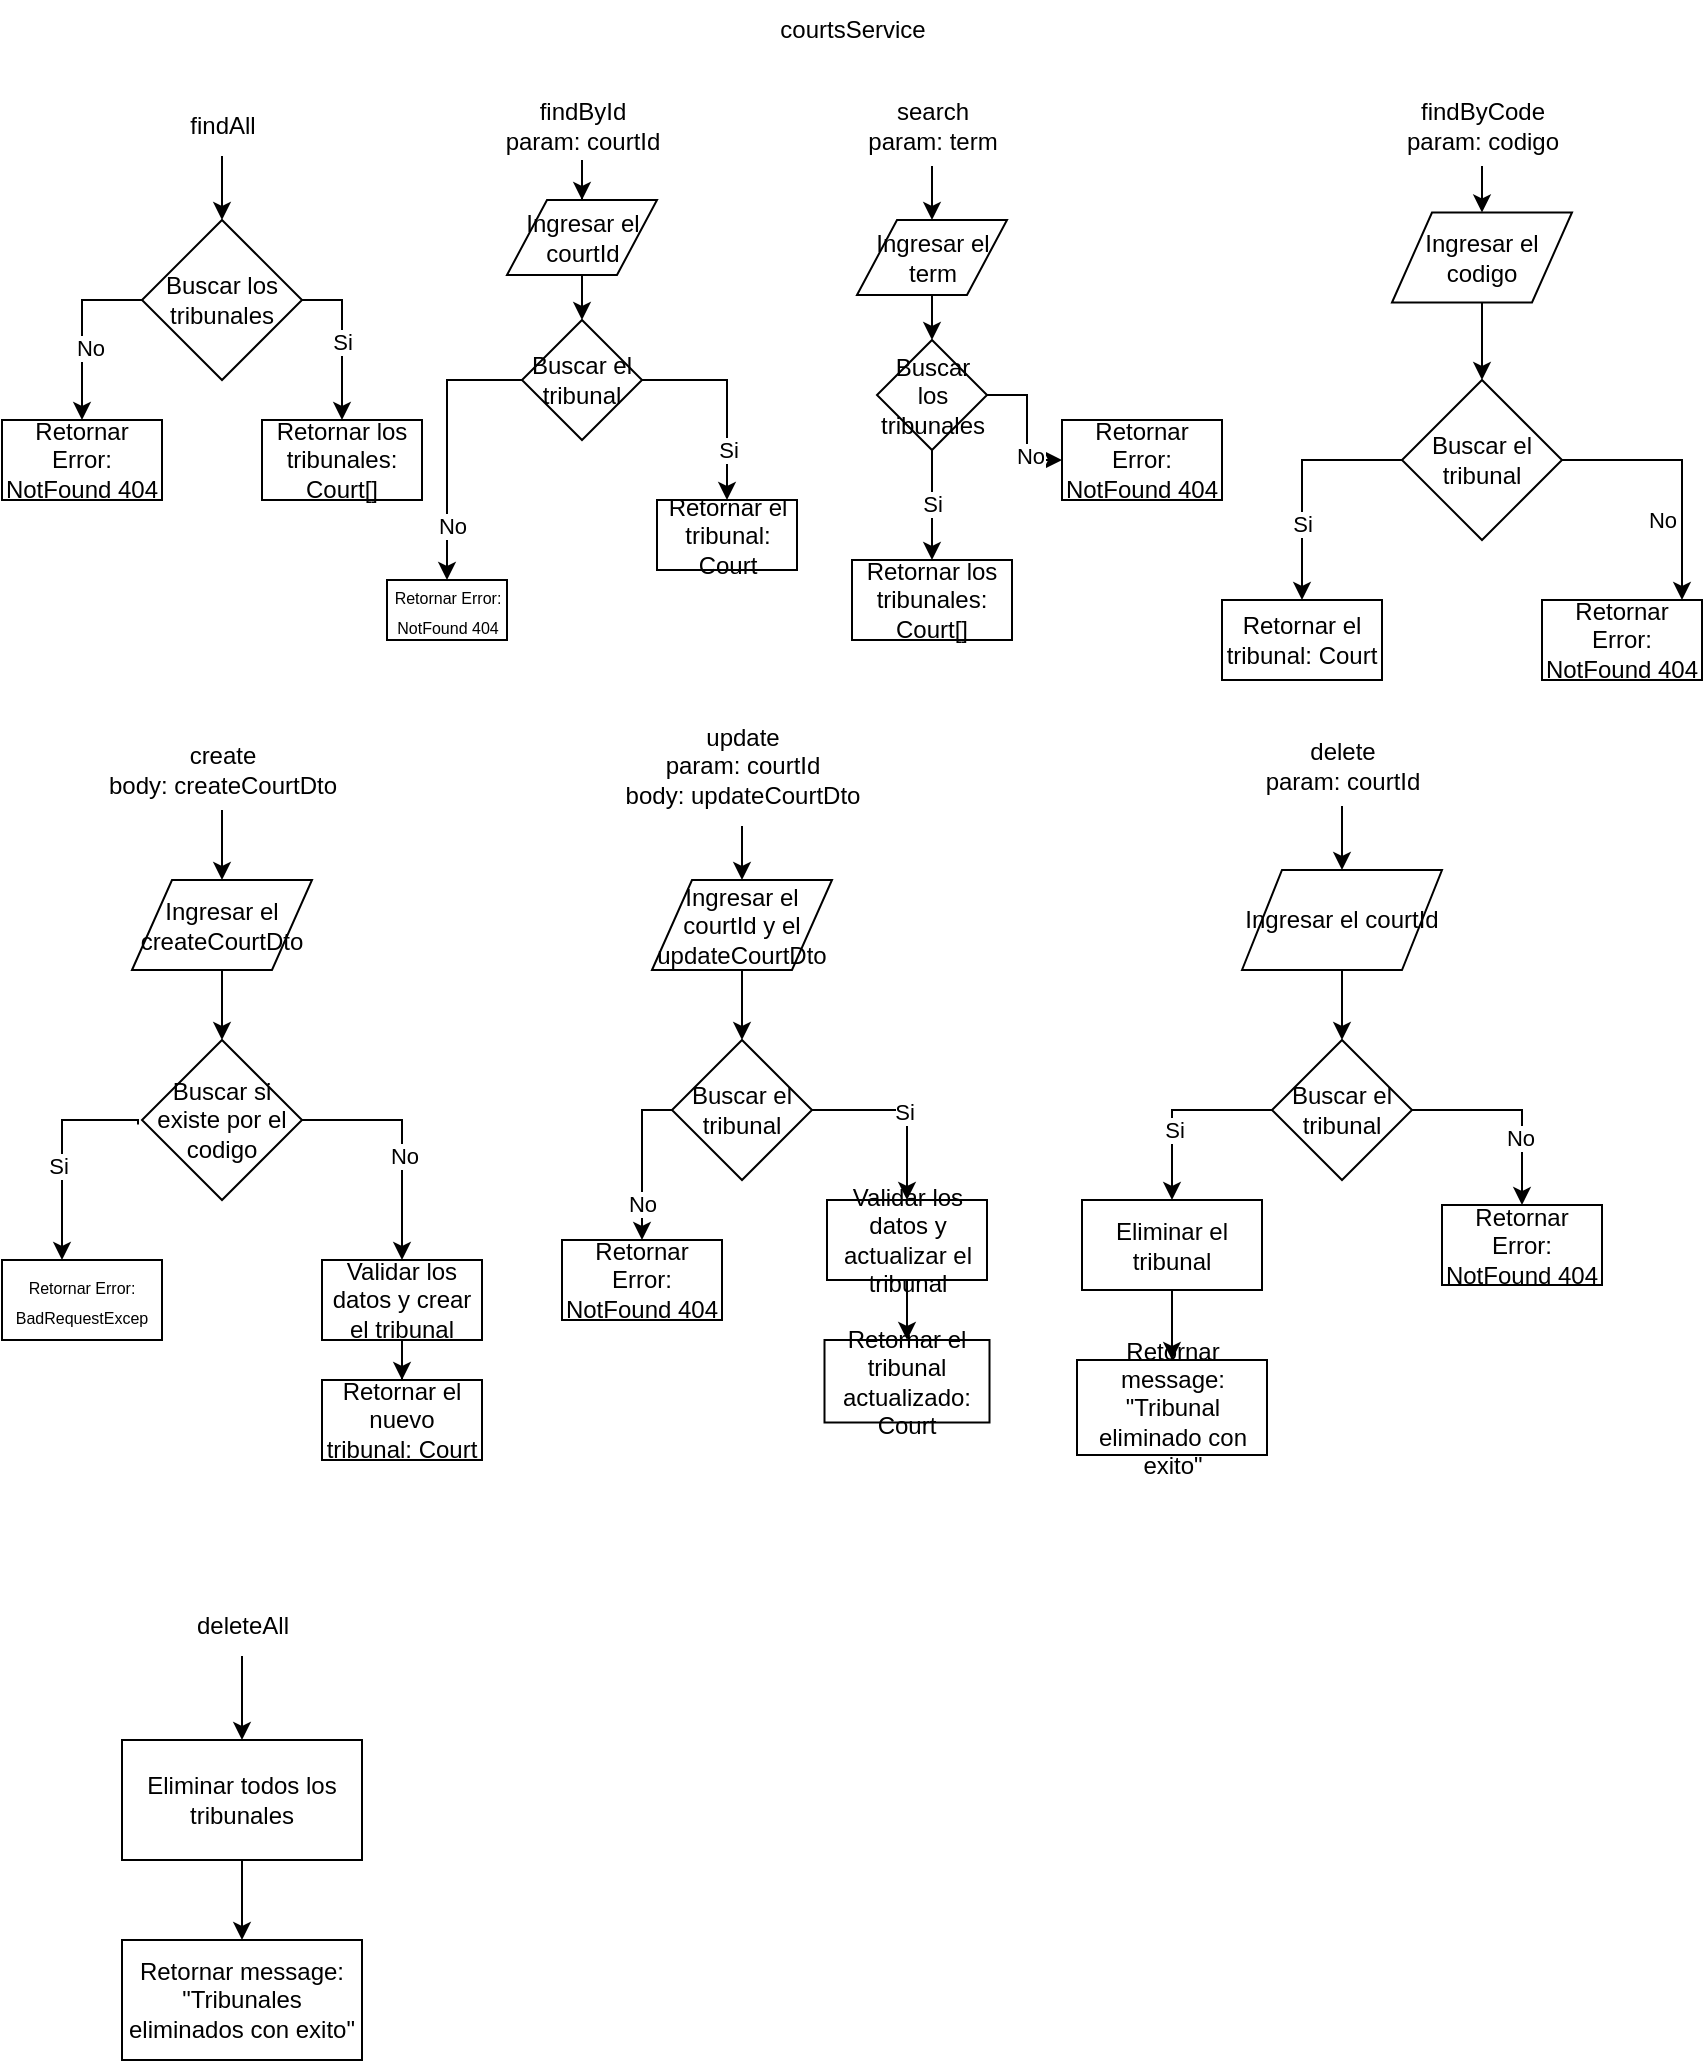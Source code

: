 <mxfile version="24.7.17">
  <diagram name="Página-1" id="G7amNYVhqQyI5fqwSNUv">
    <mxGraphModel dx="1643" dy="835" grid="1" gridSize="10" guides="1" tooltips="1" connect="1" arrows="1" fold="1" page="1" pageScale="1" pageWidth="850" pageHeight="1100" math="0" shadow="0">
      <root>
        <mxCell id="0" />
        <mxCell id="1" parent="0" />
        <mxCell id="rqSsL1hfl206YyGoqaIQ-1" value="courtsService" style="text;html=1;align=center;verticalAlign=middle;resizable=0;points=[];autosize=1;strokeColor=none;fillColor=none;" vertex="1" parent="1">
          <mxGeometry x="375" y="40" width="100" height="30" as="geometry" />
        </mxCell>
        <mxCell id="rqSsL1hfl206YyGoqaIQ-6" style="edgeStyle=orthogonalEdgeStyle;rounded=0;orthogonalLoop=1;jettySize=auto;html=1;" edge="1" parent="1" source="rqSsL1hfl206YyGoqaIQ-2" target="rqSsL1hfl206YyGoqaIQ-7">
          <mxGeometry relative="1" as="geometry">
            <mxPoint x="110" y="150" as="targetPoint" />
          </mxGeometry>
        </mxCell>
        <mxCell id="rqSsL1hfl206YyGoqaIQ-2" value="findAll" style="text;html=1;align=center;verticalAlign=middle;resizable=0;points=[];autosize=1;strokeColor=none;fillColor=none;" vertex="1" parent="1">
          <mxGeometry x="80" y="88" width="60" height="30" as="geometry" />
        </mxCell>
        <mxCell id="rqSsL1hfl206YyGoqaIQ-16" style="edgeStyle=orthogonalEdgeStyle;rounded=0;orthogonalLoop=1;jettySize=auto;html=1;" edge="1" parent="1" source="rqSsL1hfl206YyGoqaIQ-3" target="rqSsL1hfl206YyGoqaIQ-18">
          <mxGeometry relative="1" as="geometry">
            <mxPoint x="290" y="150" as="targetPoint" />
          </mxGeometry>
        </mxCell>
        <mxCell id="rqSsL1hfl206YyGoqaIQ-3" value="&lt;div&gt;findById&lt;/div&gt;&lt;div&gt;param: courtId&lt;br&gt;&lt;/div&gt;" style="text;html=1;align=center;verticalAlign=middle;resizable=0;points=[];autosize=1;strokeColor=none;fillColor=none;" vertex="1" parent="1">
          <mxGeometry x="240" y="83" width="100" height="40" as="geometry" />
        </mxCell>
        <mxCell id="rqSsL1hfl206YyGoqaIQ-28" style="edgeStyle=orthogonalEdgeStyle;rounded=0;orthogonalLoop=1;jettySize=auto;html=1;" edge="1" parent="1" source="rqSsL1hfl206YyGoqaIQ-4" target="rqSsL1hfl206YyGoqaIQ-29">
          <mxGeometry relative="1" as="geometry">
            <mxPoint x="465" y="150.0" as="targetPoint" />
          </mxGeometry>
        </mxCell>
        <mxCell id="rqSsL1hfl206YyGoqaIQ-4" value="&lt;div&gt;search&lt;/div&gt;&lt;div&gt;param: term&lt;br&gt;&lt;/div&gt;" style="text;html=1;align=center;verticalAlign=middle;resizable=0;points=[];autosize=1;strokeColor=none;fillColor=none;" vertex="1" parent="1">
          <mxGeometry x="420" y="83" width="90" height="40" as="geometry" />
        </mxCell>
        <mxCell id="rqSsL1hfl206YyGoqaIQ-38" style="edgeStyle=orthogonalEdgeStyle;rounded=0;orthogonalLoop=1;jettySize=auto;html=1;" edge="1" parent="1" source="rqSsL1hfl206YyGoqaIQ-5" target="rqSsL1hfl206YyGoqaIQ-39">
          <mxGeometry relative="1" as="geometry">
            <mxPoint x="740" y="150" as="targetPoint" />
          </mxGeometry>
        </mxCell>
        <mxCell id="rqSsL1hfl206YyGoqaIQ-5" value="&lt;div&gt;findByCode&lt;/div&gt;&lt;div&gt;param: codigo&lt;br&gt;&lt;/div&gt;" style="text;html=1;align=center;verticalAlign=middle;resizable=0;points=[];autosize=1;strokeColor=none;fillColor=none;" vertex="1" parent="1">
          <mxGeometry x="690" y="83" width="100" height="40" as="geometry" />
        </mxCell>
        <mxCell id="rqSsL1hfl206YyGoqaIQ-8" style="edgeStyle=orthogonalEdgeStyle;rounded=0;orthogonalLoop=1;jettySize=auto;html=1;" edge="1" parent="1" source="rqSsL1hfl206YyGoqaIQ-7" target="rqSsL1hfl206YyGoqaIQ-10">
          <mxGeometry relative="1" as="geometry">
            <mxPoint x="30" y="270" as="targetPoint" />
            <Array as="points">
              <mxPoint x="40" y="190" />
            </Array>
          </mxGeometry>
        </mxCell>
        <mxCell id="rqSsL1hfl206YyGoqaIQ-9" value="No" style="edgeLabel;html=1;align=center;verticalAlign=middle;resizable=0;points=[];" vertex="1" connectable="0" parent="rqSsL1hfl206YyGoqaIQ-8">
          <mxGeometry x="0.196" y="4" relative="1" as="geometry">
            <mxPoint as="offset" />
          </mxGeometry>
        </mxCell>
        <mxCell id="rqSsL1hfl206YyGoqaIQ-12" style="edgeStyle=orthogonalEdgeStyle;rounded=0;orthogonalLoop=1;jettySize=auto;html=1;exitX=1;exitY=0.5;exitDx=0;exitDy=0;" edge="1" parent="1" source="rqSsL1hfl206YyGoqaIQ-7" target="rqSsL1hfl206YyGoqaIQ-14">
          <mxGeometry relative="1" as="geometry">
            <mxPoint x="170" y="250" as="targetPoint" />
          </mxGeometry>
        </mxCell>
        <mxCell id="rqSsL1hfl206YyGoqaIQ-13" value="Si" style="edgeLabel;html=1;align=center;verticalAlign=middle;resizable=0;points=[];" vertex="1" connectable="0" parent="rqSsL1hfl206YyGoqaIQ-12">
          <mxGeometry x="0.019" relative="1" as="geometry">
            <mxPoint as="offset" />
          </mxGeometry>
        </mxCell>
        <mxCell id="rqSsL1hfl206YyGoqaIQ-7" value="Buscar los tribunales" style="rhombus;whiteSpace=wrap;html=1;" vertex="1" parent="1">
          <mxGeometry x="70" y="150" width="80" height="80" as="geometry" />
        </mxCell>
        <mxCell id="rqSsL1hfl206YyGoqaIQ-10" value="Retornar Error: NotFound 404" style="rounded=0;whiteSpace=wrap;html=1;" vertex="1" parent="1">
          <mxGeometry y="250" width="80" height="40" as="geometry" />
        </mxCell>
        <mxCell id="rqSsL1hfl206YyGoqaIQ-14" value="Retornar los tribunales: Court[]" style="rounded=0;whiteSpace=wrap;html=1;" vertex="1" parent="1">
          <mxGeometry x="130" y="250" width="80" height="40" as="geometry" />
        </mxCell>
        <mxCell id="rqSsL1hfl206YyGoqaIQ-19" style="edgeStyle=orthogonalEdgeStyle;rounded=0;orthogonalLoop=1;jettySize=auto;html=1;" edge="1" parent="1" source="rqSsL1hfl206YyGoqaIQ-18" target="rqSsL1hfl206YyGoqaIQ-20">
          <mxGeometry relative="1" as="geometry">
            <mxPoint x="290" y="200" as="targetPoint" />
          </mxGeometry>
        </mxCell>
        <mxCell id="rqSsL1hfl206YyGoqaIQ-18" value="Ingresar el courtId" style="shape=parallelogram;perimeter=parallelogramPerimeter;whiteSpace=wrap;html=1;fixedSize=1;" vertex="1" parent="1">
          <mxGeometry x="252.5" y="140" width="75" height="37.5" as="geometry" />
        </mxCell>
        <mxCell id="rqSsL1hfl206YyGoqaIQ-21" style="edgeStyle=orthogonalEdgeStyle;rounded=0;orthogonalLoop=1;jettySize=auto;html=1;" edge="1" parent="1" source="rqSsL1hfl206YyGoqaIQ-20" target="rqSsL1hfl206YyGoqaIQ-22">
          <mxGeometry relative="1" as="geometry">
            <mxPoint x="230" y="310" as="targetPoint" />
          </mxGeometry>
        </mxCell>
        <mxCell id="rqSsL1hfl206YyGoqaIQ-23" value="No" style="edgeLabel;html=1;align=center;verticalAlign=middle;resizable=0;points=[];" vertex="1" connectable="0" parent="rqSsL1hfl206YyGoqaIQ-21">
          <mxGeometry x="0.599" y="2" relative="1" as="geometry">
            <mxPoint as="offset" />
          </mxGeometry>
        </mxCell>
        <mxCell id="rqSsL1hfl206YyGoqaIQ-24" style="edgeStyle=orthogonalEdgeStyle;rounded=0;orthogonalLoop=1;jettySize=auto;html=1;" edge="1" parent="1" source="rqSsL1hfl206YyGoqaIQ-20" target="rqSsL1hfl206YyGoqaIQ-27">
          <mxGeometry relative="1" as="geometry">
            <mxPoint x="340" y="300" as="targetPoint" />
          </mxGeometry>
        </mxCell>
        <mxCell id="rqSsL1hfl206YyGoqaIQ-25" value="Si" style="edgeLabel;html=1;align=center;verticalAlign=middle;resizable=0;points=[];" vertex="1" connectable="0" parent="rqSsL1hfl206YyGoqaIQ-24">
          <mxGeometry x="0.517" relative="1" as="geometry">
            <mxPoint as="offset" />
          </mxGeometry>
        </mxCell>
        <mxCell id="rqSsL1hfl206YyGoqaIQ-20" value="Buscar el tribunal" style="rhombus;whiteSpace=wrap;html=1;" vertex="1" parent="1">
          <mxGeometry x="260" y="200" width="60" height="60" as="geometry" />
        </mxCell>
        <mxCell id="rqSsL1hfl206YyGoqaIQ-22" value="&lt;font style=&quot;font-size: 8px;&quot;&gt;Retornar Error: NotFound 404&lt;/font&gt;" style="rounded=0;whiteSpace=wrap;html=1;" vertex="1" parent="1">
          <mxGeometry x="192.5" y="330" width="60" height="30" as="geometry" />
        </mxCell>
        <mxCell id="rqSsL1hfl206YyGoqaIQ-27" value="Retornar el tribunal: Court" style="rounded=0;whiteSpace=wrap;html=1;" vertex="1" parent="1">
          <mxGeometry x="327.5" y="290" width="70" height="35" as="geometry" />
        </mxCell>
        <mxCell id="rqSsL1hfl206YyGoqaIQ-30" style="edgeStyle=orthogonalEdgeStyle;rounded=0;orthogonalLoop=1;jettySize=auto;html=1;" edge="1" parent="1" source="rqSsL1hfl206YyGoqaIQ-29" target="rqSsL1hfl206YyGoqaIQ-31">
          <mxGeometry relative="1" as="geometry">
            <mxPoint x="465" y="220" as="targetPoint" />
          </mxGeometry>
        </mxCell>
        <mxCell id="rqSsL1hfl206YyGoqaIQ-29" value="Ingresar el term" style="shape=parallelogram;perimeter=parallelogramPerimeter;whiteSpace=wrap;html=1;fixedSize=1;" vertex="1" parent="1">
          <mxGeometry x="427.5" y="150" width="75" height="37.5" as="geometry" />
        </mxCell>
        <mxCell id="rqSsL1hfl206YyGoqaIQ-32" style="edgeStyle=orthogonalEdgeStyle;rounded=0;orthogonalLoop=1;jettySize=auto;html=1;" edge="1" parent="1" source="rqSsL1hfl206YyGoqaIQ-31" target="rqSsL1hfl206YyGoqaIQ-36">
          <mxGeometry relative="1" as="geometry">
            <mxPoint x="465" y="300" as="targetPoint" />
          </mxGeometry>
        </mxCell>
        <mxCell id="rqSsL1hfl206YyGoqaIQ-34" value="Si" style="edgeLabel;html=1;align=center;verticalAlign=middle;resizable=0;points=[];" vertex="1" connectable="0" parent="rqSsL1hfl206YyGoqaIQ-32">
          <mxGeometry x="-0.025" relative="1" as="geometry">
            <mxPoint as="offset" />
          </mxGeometry>
        </mxCell>
        <mxCell id="rqSsL1hfl206YyGoqaIQ-33" style="edgeStyle=orthogonalEdgeStyle;rounded=0;orthogonalLoop=1;jettySize=auto;html=1;" edge="1" parent="1" source="rqSsL1hfl206YyGoqaIQ-31" target="rqSsL1hfl206YyGoqaIQ-37">
          <mxGeometry relative="1" as="geometry">
            <mxPoint x="550" y="290" as="targetPoint" />
          </mxGeometry>
        </mxCell>
        <mxCell id="rqSsL1hfl206YyGoqaIQ-35" value="No" style="edgeLabel;html=1;align=center;verticalAlign=middle;resizable=0;points=[];" vertex="1" connectable="0" parent="rqSsL1hfl206YyGoqaIQ-33">
          <mxGeometry x="0.435" y="1" relative="1" as="geometry">
            <mxPoint as="offset" />
          </mxGeometry>
        </mxCell>
        <mxCell id="rqSsL1hfl206YyGoqaIQ-31" value="Buscar los tribunales" style="rhombus;whiteSpace=wrap;html=1;" vertex="1" parent="1">
          <mxGeometry x="437.5" y="210" width="55" height="55" as="geometry" />
        </mxCell>
        <mxCell id="rqSsL1hfl206YyGoqaIQ-36" value="Retornar los tribunales: Court[]" style="rounded=0;whiteSpace=wrap;html=1;" vertex="1" parent="1">
          <mxGeometry x="425" y="320" width="80" height="40" as="geometry" />
        </mxCell>
        <mxCell id="rqSsL1hfl206YyGoqaIQ-37" value="Retornar Error: NotFound 404" style="rounded=0;whiteSpace=wrap;html=1;" vertex="1" parent="1">
          <mxGeometry x="530" y="250" width="80" height="40" as="geometry" />
        </mxCell>
        <mxCell id="rqSsL1hfl206YyGoqaIQ-40" style="edgeStyle=orthogonalEdgeStyle;rounded=0;orthogonalLoop=1;jettySize=auto;html=1;" edge="1" parent="1" source="rqSsL1hfl206YyGoqaIQ-39" target="rqSsL1hfl206YyGoqaIQ-41">
          <mxGeometry relative="1" as="geometry">
            <mxPoint x="740" y="240" as="targetPoint" />
          </mxGeometry>
        </mxCell>
        <mxCell id="rqSsL1hfl206YyGoqaIQ-39" value="Ingresar el codigo" style="shape=parallelogram;perimeter=parallelogramPerimeter;whiteSpace=wrap;html=1;fixedSize=1;" vertex="1" parent="1">
          <mxGeometry x="695" y="146.25" width="90" height="45" as="geometry" />
        </mxCell>
        <mxCell id="rqSsL1hfl206YyGoqaIQ-42" style="edgeStyle=orthogonalEdgeStyle;rounded=0;orthogonalLoop=1;jettySize=auto;html=1;" edge="1" parent="1" source="rqSsL1hfl206YyGoqaIQ-41" target="rqSsL1hfl206YyGoqaIQ-47">
          <mxGeometry relative="1" as="geometry">
            <mxPoint x="640" y="340" as="targetPoint" />
          </mxGeometry>
        </mxCell>
        <mxCell id="rqSsL1hfl206YyGoqaIQ-44" value="Si" style="edgeLabel;html=1;align=center;verticalAlign=middle;resizable=0;points=[];" vertex="1" connectable="0" parent="rqSsL1hfl206YyGoqaIQ-42">
          <mxGeometry x="0.363" relative="1" as="geometry">
            <mxPoint as="offset" />
          </mxGeometry>
        </mxCell>
        <mxCell id="rqSsL1hfl206YyGoqaIQ-43" style="edgeStyle=orthogonalEdgeStyle;rounded=0;orthogonalLoop=1;jettySize=auto;html=1;" edge="1" parent="1" source="rqSsL1hfl206YyGoqaIQ-41" target="rqSsL1hfl206YyGoqaIQ-48">
          <mxGeometry relative="1" as="geometry">
            <mxPoint x="840" y="340" as="targetPoint" />
            <Array as="points">
              <mxPoint x="840" y="270" />
            </Array>
          </mxGeometry>
        </mxCell>
        <mxCell id="rqSsL1hfl206YyGoqaIQ-45" value="No" style="edgeLabel;html=1;align=center;verticalAlign=middle;resizable=0;points=[];" vertex="1" connectable="0" parent="rqSsL1hfl206YyGoqaIQ-43">
          <mxGeometry x="0.382" y="1" relative="1" as="geometry">
            <mxPoint x="-11" as="offset" />
          </mxGeometry>
        </mxCell>
        <mxCell id="rqSsL1hfl206YyGoqaIQ-41" value="Buscar el tribunal" style="rhombus;whiteSpace=wrap;html=1;" vertex="1" parent="1">
          <mxGeometry x="700" y="230" width="80" height="80" as="geometry" />
        </mxCell>
        <mxCell id="rqSsL1hfl206YyGoqaIQ-47" value="Retornar el tribunal: Court" style="rounded=0;whiteSpace=wrap;html=1;" vertex="1" parent="1">
          <mxGeometry x="610" y="340" width="80" height="40" as="geometry" />
        </mxCell>
        <mxCell id="rqSsL1hfl206YyGoqaIQ-48" value="Retornar Error: NotFound 404" style="rounded=0;whiteSpace=wrap;html=1;" vertex="1" parent="1">
          <mxGeometry x="770" y="340" width="80" height="40" as="geometry" />
        </mxCell>
        <mxCell id="rqSsL1hfl206YyGoqaIQ-51" style="edgeStyle=orthogonalEdgeStyle;rounded=0;orthogonalLoop=1;jettySize=auto;html=1;" edge="1" parent="1" source="rqSsL1hfl206YyGoqaIQ-50" target="rqSsL1hfl206YyGoqaIQ-52">
          <mxGeometry relative="1" as="geometry">
            <mxPoint x="110.0" y="480" as="targetPoint" />
          </mxGeometry>
        </mxCell>
        <mxCell id="rqSsL1hfl206YyGoqaIQ-50" value="&lt;div&gt;create&lt;/div&gt;&lt;div&gt;body: createCourtDto&lt;br&gt;&lt;/div&gt;" style="text;html=1;align=center;verticalAlign=middle;resizable=0;points=[];autosize=1;strokeColor=none;fillColor=none;" vertex="1" parent="1">
          <mxGeometry x="40" y="405" width="140" height="40" as="geometry" />
        </mxCell>
        <mxCell id="rqSsL1hfl206YyGoqaIQ-53" style="edgeStyle=orthogonalEdgeStyle;rounded=0;orthogonalLoop=1;jettySize=auto;html=1;" edge="1" parent="1" source="rqSsL1hfl206YyGoqaIQ-52" target="rqSsL1hfl206YyGoqaIQ-54">
          <mxGeometry relative="1" as="geometry">
            <mxPoint x="110.0" y="560" as="targetPoint" />
          </mxGeometry>
        </mxCell>
        <mxCell id="rqSsL1hfl206YyGoqaIQ-52" value="Ingresar el createCourtDto" style="shape=parallelogram;perimeter=parallelogramPerimeter;whiteSpace=wrap;html=1;fixedSize=1;" vertex="1" parent="1">
          <mxGeometry x="65" y="480" width="90" height="45" as="geometry" />
        </mxCell>
        <mxCell id="rqSsL1hfl206YyGoqaIQ-55" style="edgeStyle=orthogonalEdgeStyle;rounded=0;orthogonalLoop=1;jettySize=auto;html=1;exitX=-0.025;exitY=0.528;exitDx=0;exitDy=0;exitPerimeter=0;" edge="1" parent="1" source="rqSsL1hfl206YyGoqaIQ-54" target="rqSsL1hfl206YyGoqaIQ-59">
          <mxGeometry relative="1" as="geometry">
            <mxPoint x="20" y="680" as="targetPoint" />
            <Array as="points">
              <mxPoint x="68" y="600" />
              <mxPoint x="30" y="600" />
            </Array>
          </mxGeometry>
        </mxCell>
        <mxCell id="rqSsL1hfl206YyGoqaIQ-56" value="Si" style="edgeLabel;html=1;align=center;verticalAlign=middle;resizable=0;points=[];" vertex="1" connectable="0" parent="rqSsL1hfl206YyGoqaIQ-55">
          <mxGeometry x="0.143" y="-2" relative="1" as="geometry">
            <mxPoint as="offset" />
          </mxGeometry>
        </mxCell>
        <mxCell id="rqSsL1hfl206YyGoqaIQ-57" style="edgeStyle=orthogonalEdgeStyle;rounded=0;orthogonalLoop=1;jettySize=auto;html=1;" edge="1" parent="1" source="rqSsL1hfl206YyGoqaIQ-54" target="rqSsL1hfl206YyGoqaIQ-60">
          <mxGeometry relative="1" as="geometry">
            <mxPoint x="200" y="670" as="targetPoint" />
          </mxGeometry>
        </mxCell>
        <mxCell id="rqSsL1hfl206YyGoqaIQ-58" value="No" style="edgeLabel;html=1;align=center;verticalAlign=middle;resizable=0;points=[];" vertex="1" connectable="0" parent="rqSsL1hfl206YyGoqaIQ-57">
          <mxGeometry x="0.13" y="1" relative="1" as="geometry">
            <mxPoint as="offset" />
          </mxGeometry>
        </mxCell>
        <mxCell id="rqSsL1hfl206YyGoqaIQ-54" value="Buscar si existe por el codigo " style="rhombus;whiteSpace=wrap;html=1;" vertex="1" parent="1">
          <mxGeometry x="70.0" y="560" width="80" height="80" as="geometry" />
        </mxCell>
        <mxCell id="rqSsL1hfl206YyGoqaIQ-59" value="&lt;font style=&quot;font-size: 8px;&quot;&gt;Retornar Error: BadRequestExcep&lt;br&gt;&lt;/font&gt;" style="rounded=0;whiteSpace=wrap;html=1;" vertex="1" parent="1">
          <mxGeometry y="670" width="80" height="40" as="geometry" />
        </mxCell>
        <mxCell id="rqSsL1hfl206YyGoqaIQ-61" style="edgeStyle=orthogonalEdgeStyle;rounded=0;orthogonalLoop=1;jettySize=auto;html=1;" edge="1" parent="1" source="rqSsL1hfl206YyGoqaIQ-60" target="rqSsL1hfl206YyGoqaIQ-62">
          <mxGeometry relative="1" as="geometry">
            <mxPoint x="200" y="740.0" as="targetPoint" />
          </mxGeometry>
        </mxCell>
        <mxCell id="rqSsL1hfl206YyGoqaIQ-60" value="Validar los datos y crear el tribunal" style="rounded=0;whiteSpace=wrap;html=1;" vertex="1" parent="1">
          <mxGeometry x="160" y="670" width="80" height="40" as="geometry" />
        </mxCell>
        <mxCell id="rqSsL1hfl206YyGoqaIQ-62" value="Retornar el nuevo tribunal: Court" style="rounded=0;whiteSpace=wrap;html=1;" vertex="1" parent="1">
          <mxGeometry x="160" y="730" width="80" height="40" as="geometry" />
        </mxCell>
        <mxCell id="rqSsL1hfl206YyGoqaIQ-64" style="edgeStyle=orthogonalEdgeStyle;rounded=0;orthogonalLoop=1;jettySize=auto;html=1;" edge="1" parent="1" source="rqSsL1hfl206YyGoqaIQ-63" target="rqSsL1hfl206YyGoqaIQ-65">
          <mxGeometry relative="1" as="geometry">
            <mxPoint x="370" y="480" as="targetPoint" />
          </mxGeometry>
        </mxCell>
        <mxCell id="rqSsL1hfl206YyGoqaIQ-63" value="&lt;div&gt;update&lt;/div&gt;&lt;div&gt;param: courtId&lt;/div&gt;&lt;div&gt;body: updateCourtDto&lt;br&gt;&lt;/div&gt;" style="text;html=1;align=center;verticalAlign=middle;resizable=0;points=[];autosize=1;strokeColor=none;fillColor=none;" vertex="1" parent="1">
          <mxGeometry x="300" y="393" width="140" height="60" as="geometry" />
        </mxCell>
        <mxCell id="rqSsL1hfl206YyGoqaIQ-66" style="edgeStyle=orthogonalEdgeStyle;rounded=0;orthogonalLoop=1;jettySize=auto;html=1;" edge="1" parent="1" source="rqSsL1hfl206YyGoqaIQ-65" target="rqSsL1hfl206YyGoqaIQ-67">
          <mxGeometry relative="1" as="geometry">
            <mxPoint x="370" y="560" as="targetPoint" />
          </mxGeometry>
        </mxCell>
        <mxCell id="rqSsL1hfl206YyGoqaIQ-65" value="Ingresar el courtId y el updateCourtDto" style="shape=parallelogram;perimeter=parallelogramPerimeter;whiteSpace=wrap;html=1;fixedSize=1;" vertex="1" parent="1">
          <mxGeometry x="325" y="480" width="90" height="45" as="geometry" />
        </mxCell>
        <mxCell id="rqSsL1hfl206YyGoqaIQ-68" style="edgeStyle=orthogonalEdgeStyle;rounded=0;orthogonalLoop=1;jettySize=auto;html=1;" edge="1" parent="1" source="rqSsL1hfl206YyGoqaIQ-67" target="rqSsL1hfl206YyGoqaIQ-69">
          <mxGeometry relative="1" as="geometry">
            <mxPoint x="300" y="690" as="targetPoint" />
            <Array as="points">
              <mxPoint x="320" y="595" />
            </Array>
          </mxGeometry>
        </mxCell>
        <mxCell id="rqSsL1hfl206YyGoqaIQ-70" value="No" style="edgeLabel;html=1;align=center;verticalAlign=middle;resizable=0;points=[];" vertex="1" connectable="0" parent="rqSsL1hfl206YyGoqaIQ-68">
          <mxGeometry x="0.535" relative="1" as="geometry">
            <mxPoint as="offset" />
          </mxGeometry>
        </mxCell>
        <mxCell id="rqSsL1hfl206YyGoqaIQ-71" style="edgeStyle=orthogonalEdgeStyle;rounded=0;orthogonalLoop=1;jettySize=auto;html=1;" edge="1" parent="1" source="rqSsL1hfl206YyGoqaIQ-67" target="rqSsL1hfl206YyGoqaIQ-73">
          <mxGeometry relative="1" as="geometry">
            <mxPoint x="440" y="660" as="targetPoint" />
          </mxGeometry>
        </mxCell>
        <mxCell id="rqSsL1hfl206YyGoqaIQ-72" value="Si" style="edgeLabel;html=1;align=center;verticalAlign=middle;resizable=0;points=[];" vertex="1" connectable="0" parent="rqSsL1hfl206YyGoqaIQ-71">
          <mxGeometry x="0.051" y="-2" relative="1" as="geometry">
            <mxPoint as="offset" />
          </mxGeometry>
        </mxCell>
        <mxCell id="rqSsL1hfl206YyGoqaIQ-67" value="Buscar el tribunal" style="rhombus;whiteSpace=wrap;html=1;" vertex="1" parent="1">
          <mxGeometry x="335" y="560" width="70" height="70" as="geometry" />
        </mxCell>
        <mxCell id="rqSsL1hfl206YyGoqaIQ-69" value="Retornar Error: NotFound 404" style="rounded=0;whiteSpace=wrap;html=1;" vertex="1" parent="1">
          <mxGeometry x="280" y="660" width="80" height="40" as="geometry" />
        </mxCell>
        <mxCell id="rqSsL1hfl206YyGoqaIQ-74" style="edgeStyle=orthogonalEdgeStyle;rounded=0;orthogonalLoop=1;jettySize=auto;html=1;" edge="1" parent="1" source="rqSsL1hfl206YyGoqaIQ-73" target="rqSsL1hfl206YyGoqaIQ-75">
          <mxGeometry relative="1" as="geometry">
            <mxPoint x="452.5" y="720" as="targetPoint" />
          </mxGeometry>
        </mxCell>
        <mxCell id="rqSsL1hfl206YyGoqaIQ-73" value="Validar los datos y actualizar el tribunal" style="rounded=0;whiteSpace=wrap;html=1;" vertex="1" parent="1">
          <mxGeometry x="412.5" y="640" width="80" height="40" as="geometry" />
        </mxCell>
        <mxCell id="rqSsL1hfl206YyGoqaIQ-75" value="Retornar el tribunal actualizado: Court" style="rounded=0;whiteSpace=wrap;html=1;" vertex="1" parent="1">
          <mxGeometry x="411.25" y="710" width="82.5" height="41.25" as="geometry" />
        </mxCell>
        <mxCell id="rqSsL1hfl206YyGoqaIQ-77" style="edgeStyle=orthogonalEdgeStyle;rounded=0;orthogonalLoop=1;jettySize=auto;html=1;" edge="1" parent="1" source="rqSsL1hfl206YyGoqaIQ-76" target="rqSsL1hfl206YyGoqaIQ-78">
          <mxGeometry relative="1" as="geometry">
            <mxPoint x="670" y="480" as="targetPoint" />
          </mxGeometry>
        </mxCell>
        <mxCell id="rqSsL1hfl206YyGoqaIQ-76" value="&lt;div&gt;delete&lt;/div&gt;&lt;div&gt;param: courtId&lt;br&gt;&lt;/div&gt;" style="text;html=1;align=center;verticalAlign=middle;resizable=0;points=[];autosize=1;strokeColor=none;fillColor=none;" vertex="1" parent="1">
          <mxGeometry x="620" y="403" width="100" height="40" as="geometry" />
        </mxCell>
        <mxCell id="rqSsL1hfl206YyGoqaIQ-79" style="edgeStyle=orthogonalEdgeStyle;rounded=0;orthogonalLoop=1;jettySize=auto;html=1;" edge="1" parent="1" source="rqSsL1hfl206YyGoqaIQ-78" target="rqSsL1hfl206YyGoqaIQ-80">
          <mxGeometry relative="1" as="geometry">
            <mxPoint x="670" y="560" as="targetPoint" />
          </mxGeometry>
        </mxCell>
        <mxCell id="rqSsL1hfl206YyGoqaIQ-78" value="Ingresar el courtId" style="shape=parallelogram;perimeter=parallelogramPerimeter;whiteSpace=wrap;html=1;fixedSize=1;" vertex="1" parent="1">
          <mxGeometry x="620" y="475" width="100" height="50" as="geometry" />
        </mxCell>
        <mxCell id="rqSsL1hfl206YyGoqaIQ-81" style="edgeStyle=orthogonalEdgeStyle;rounded=0;orthogonalLoop=1;jettySize=auto;html=1;" edge="1" parent="1" source="rqSsL1hfl206YyGoqaIQ-80" target="rqSsL1hfl206YyGoqaIQ-84">
          <mxGeometry relative="1" as="geometry">
            <mxPoint x="580" y="650" as="targetPoint" />
          </mxGeometry>
        </mxCell>
        <mxCell id="rqSsL1hfl206YyGoqaIQ-82" value="Si" style="edgeLabel;html=1;align=center;verticalAlign=middle;resizable=0;points=[];" vertex="1" connectable="0" parent="rqSsL1hfl206YyGoqaIQ-81">
          <mxGeometry x="0.248" y="1" relative="1" as="geometry">
            <mxPoint as="offset" />
          </mxGeometry>
        </mxCell>
        <mxCell id="rqSsL1hfl206YyGoqaIQ-87" style="edgeStyle=orthogonalEdgeStyle;rounded=0;orthogonalLoop=1;jettySize=auto;html=1;" edge="1" parent="1" source="rqSsL1hfl206YyGoqaIQ-80" target="rqSsL1hfl206YyGoqaIQ-89">
          <mxGeometry relative="1" as="geometry">
            <mxPoint x="770" y="640" as="targetPoint" />
          </mxGeometry>
        </mxCell>
        <mxCell id="rqSsL1hfl206YyGoqaIQ-88" value="No" style="edgeLabel;html=1;align=center;verticalAlign=middle;resizable=0;points=[];" vertex="1" connectable="0" parent="rqSsL1hfl206YyGoqaIQ-87">
          <mxGeometry x="0.333" y="-1" relative="1" as="geometry">
            <mxPoint as="offset" />
          </mxGeometry>
        </mxCell>
        <mxCell id="rqSsL1hfl206YyGoqaIQ-80" value="Buscar el tribunal" style="rhombus;whiteSpace=wrap;html=1;" vertex="1" parent="1">
          <mxGeometry x="635" y="560" width="70" height="70" as="geometry" />
        </mxCell>
        <mxCell id="rqSsL1hfl206YyGoqaIQ-85" style="edgeStyle=orthogonalEdgeStyle;rounded=0;orthogonalLoop=1;jettySize=auto;html=1;" edge="1" parent="1" source="rqSsL1hfl206YyGoqaIQ-84" target="rqSsL1hfl206YyGoqaIQ-86">
          <mxGeometry relative="1" as="geometry">
            <mxPoint x="585" y="720" as="targetPoint" />
          </mxGeometry>
        </mxCell>
        <mxCell id="rqSsL1hfl206YyGoqaIQ-84" value="Eliminar el tribunal" style="rounded=0;whiteSpace=wrap;html=1;" vertex="1" parent="1">
          <mxGeometry x="540" y="640" width="90" height="45" as="geometry" />
        </mxCell>
        <mxCell id="rqSsL1hfl206YyGoqaIQ-86" value="Retornar message: &quot;Tribunal eliminado con exito&quot;" style="rounded=0;whiteSpace=wrap;html=1;" vertex="1" parent="1">
          <mxGeometry x="537.5" y="720" width="95" height="47.5" as="geometry" />
        </mxCell>
        <mxCell id="rqSsL1hfl206YyGoqaIQ-89" value="Retornar Error: NotFound 404" style="rounded=0;whiteSpace=wrap;html=1;" vertex="1" parent="1">
          <mxGeometry x="720" y="642.5" width="80" height="40" as="geometry" />
        </mxCell>
        <mxCell id="rqSsL1hfl206YyGoqaIQ-91" style="edgeStyle=orthogonalEdgeStyle;rounded=0;orthogonalLoop=1;jettySize=auto;html=1;" edge="1" parent="1" source="rqSsL1hfl206YyGoqaIQ-90" target="rqSsL1hfl206YyGoqaIQ-92">
          <mxGeometry relative="1" as="geometry">
            <mxPoint x="120" y="910" as="targetPoint" />
          </mxGeometry>
        </mxCell>
        <mxCell id="rqSsL1hfl206YyGoqaIQ-90" value="deleteAll" style="text;html=1;align=center;verticalAlign=middle;resizable=0;points=[];autosize=1;strokeColor=none;fillColor=none;" vertex="1" parent="1">
          <mxGeometry x="85" y="838" width="70" height="30" as="geometry" />
        </mxCell>
        <mxCell id="rqSsL1hfl206YyGoqaIQ-93" style="edgeStyle=orthogonalEdgeStyle;rounded=0;orthogonalLoop=1;jettySize=auto;html=1;" edge="1" parent="1" source="rqSsL1hfl206YyGoqaIQ-92" target="rqSsL1hfl206YyGoqaIQ-94">
          <mxGeometry relative="1" as="geometry">
            <mxPoint x="120" y="1010" as="targetPoint" />
          </mxGeometry>
        </mxCell>
        <mxCell id="rqSsL1hfl206YyGoqaIQ-92" value="Eliminar todos los tribunales" style="rounded=0;whiteSpace=wrap;html=1;" vertex="1" parent="1">
          <mxGeometry x="60" y="910" width="120" height="60" as="geometry" />
        </mxCell>
        <mxCell id="rqSsL1hfl206YyGoqaIQ-94" value="Retornar message: &quot;Tribunales eliminados con exito&quot;" style="rounded=0;whiteSpace=wrap;html=1;" vertex="1" parent="1">
          <mxGeometry x="60" y="1010" width="120" height="60" as="geometry" />
        </mxCell>
      </root>
    </mxGraphModel>
  </diagram>
</mxfile>
